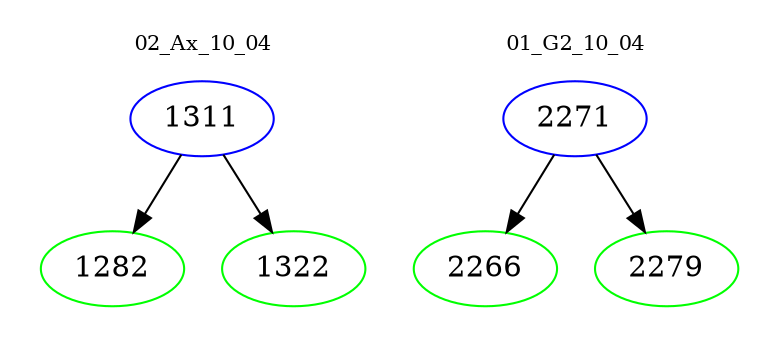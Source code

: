 digraph{
subgraph cluster_0 {
color = white
label = "02_Ax_10_04";
fontsize=10;
T0_1311 [label="1311", color="blue"]
T0_1311 -> T0_1282 [color="black"]
T0_1282 [label="1282", color="green"]
T0_1311 -> T0_1322 [color="black"]
T0_1322 [label="1322", color="green"]
}
subgraph cluster_1 {
color = white
label = "01_G2_10_04";
fontsize=10;
T1_2271 [label="2271", color="blue"]
T1_2271 -> T1_2266 [color="black"]
T1_2266 [label="2266", color="green"]
T1_2271 -> T1_2279 [color="black"]
T1_2279 [label="2279", color="green"]
}
}
